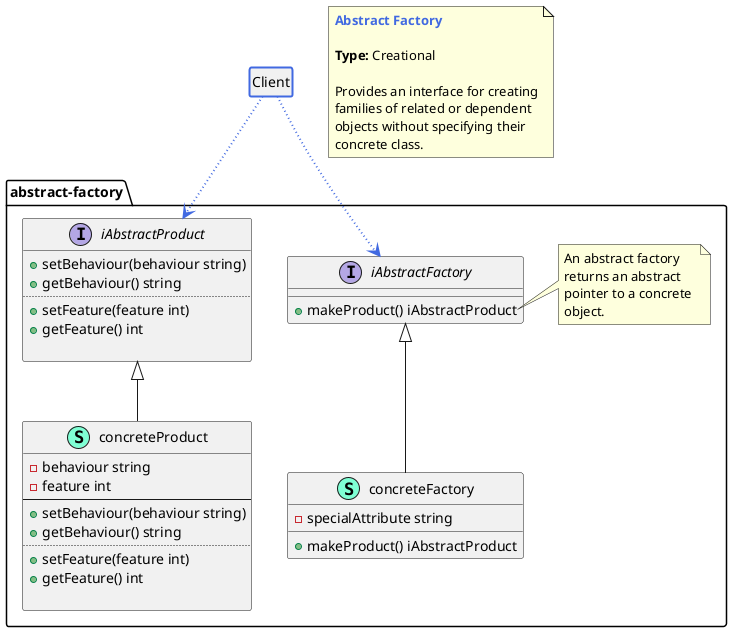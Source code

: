 @startuml abstract-factory

class Client #line.bold:royalBlue
hide Client members
hide Client circle

namespace abstract-factory {
    interface iAbstractProduct  {
        + setBehaviour(behaviour string) 
        + getBehaviour() string
        ..
        + setFeature(feature int) 
        + getFeature() int

    }
    interface iAbstractFactory  {
        + makeProduct() iAbstractProduct

    }
    class concreteProduct << (S,Aquamarine) >> {
        - behaviour string
        - feature int
        --
        + setBehaviour(behaviour string) 
        + getBehaviour() string
        ..
        + setFeature(feature int) 
        + getFeature() int

    }
    class concreteFactory << (S,Aquamarine) >> {
        - specialAttribute string

        + makeProduct() iAbstractProduct
    }
}

"Client" -[dotted,thickness=2,#royalBlue]-> "abstract-factory.iAbstractFactory"
"Client" -[dotted,thickness=2,#royalBlue]-> "abstract-factory.iAbstractProduct"

"abstract-factory.iAbstractFactory" <|-- "abstract-factory.concreteFactory"
"abstract-factory.iAbstractProduct" <|-- "abstract-factory.concreteProduct"

note as N1
    <b><color:royalBlue>Abstract Factory</color></b>

    <b>Type:</b> Creational

    Provides an interface for creating
    families of related or dependent
    objects without specifying their
    concrete class.
end note

note right of abstract-factory.iAbstractFactory::iAbstractProduct
    An abstract factory
    returns an abstract
    pointer to a concrete 
    object.
end note

@enduml
